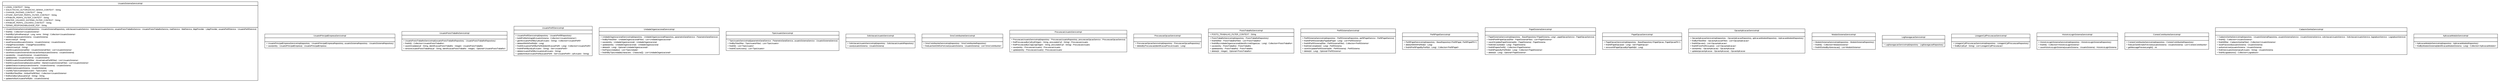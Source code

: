 #!/usr/local/bin/dot
#
# Class diagram 
# Generated by UMLGraph version R5_6 (http://www.umlgraph.org/)
#

digraph G {
	edge [fontname="arial",fontsize=10,labelfontname="arial",labelfontsize=10];
	node [fontname="arial",fontsize=10,shape=plaintext];
	nodesep=0.25;
	ranksep=0.5;
	// br.gov.to.sefaz.seg.business.gestao.service.impl.UsuarioSistemaServiceImpl
	c5210 [label=<<table title="br.gov.to.sefaz.seg.business.gestao.service.impl.UsuarioSistemaServiceImpl" border="0" cellborder="1" cellspacing="0" cellpadding="2" port="p" href="./UsuarioSistemaServiceImpl.html">
		<tr><td><table border="0" cellspacing="0" cellpadding="1">
<tr><td align="center" balign="center"> UsuarioSistemaServiceImpl </td></tr>
		</table></td></tr>
		<tr><td><table border="0" cellspacing="0" cellpadding="1">
<tr><td align="left" balign="left"> + LOGIN_CONTEXT : String </td></tr>
<tr><td align="left" balign="left"> + SOLICITACAO_AUTORIZACAO_SENHA_CONTEXT : String </td></tr>
<tr><td align="left" balign="left"> + CHANGE_PASSWD_CONTEXT : String </td></tr>
<tr><td align="left" balign="left"> + ATIVAR_INATIVAR_PERFIL_FILTER_CONTEXT : String </td></tr>
<tr><td align="left" balign="left"> + ATRIBUIR_PERFIL_FILTER_CONTEXT : String </td></tr>
<tr><td align="left" balign="left"> + MANTER_USUARIO_SISTEMA_FILTER_CONTEXT : String </td></tr>
<tr><td align="left" balign="left"> + ATRIBUIR_PERFIL_USUARIO_CONTEXT : String </td></tr>
<tr><td align="left" balign="left"> + TERMO_RESPONSABILIDADE_PDF : String </td></tr>
		</table></td></tr>
		<tr><td><table border="0" cellspacing="0" cellpadding="1">
<tr><td align="left" balign="left"> + UsuarioSistemaServiceImpl(repository : UsuarioSistemaRepository, solicitacaoUsuarioService : SolicitacaoUsuarioService, usuarioPostoTrabalhoService : UsuarioPostoTrabalhoService, mailService : MailService, ldapProvider : LdapProvider, usuarioPerfilService : UsuarioPerfilService) </td></tr>
<tr><td align="left" balign="left"> + findAll() : Collection&lt;UsuarioSistema&gt; </td></tr>
<tr><td align="left" balign="left"> + findAllByCpfAndName(cpf : Long, nome : String) : Collection&lt;UsuarioSistema&gt; </td></tr>
<tr><td align="left" balign="left"> + validateLogin(usuarioSistema : UsuarioSistema) </td></tr>
<tr><td align="left" balign="left"> + blockUser(cpf : String) </td></tr>
<tr><td align="left" balign="left"> + resetPassword(usuarioSistema : UsuarioSistema) : UsuarioSistema </td></tr>
<tr><td align="left" balign="left"> + changePassword(dto : ChangePasswordDto) </td></tr>
<tr><td align="left" balign="left"> + unblockUser(cpf : String) </td></tr>
<tr><td align="left" balign="left"> + findAllUsuarioSistema(filter : UsuarioSistemaFilter) : List&lt;UsuarioSistema&gt; </td></tr>
<tr><td align="left" balign="left"> + saveNewUsuarioSistemaSolicitacaoSenha(usuarioSistema : UsuarioSistema) </td></tr>
<tr><td align="left" balign="left"> + save(entity : UsuarioSistema) : UsuarioSistema </td></tr>
<tr><td align="left" balign="left"> + update(entity : UsuarioSistema) : UsuarioSistema </td></tr>
<tr><td align="left" balign="left"> + findAllUsuarioSistemaPerfil(filter : AtivarInativarPerfilFilter) : List&lt;UsuarioSistema&gt; </td></tr>
<tr><td align="left" balign="left"> + findAllUsuarioSistemaManutencao(filter : ManterUsuarioSistemaFilter) : List&lt;UsuarioSistema&gt; </td></tr>
<tr><td align="left" balign="left"> + updateStatusUsuario(usuarioSistema : UsuarioSistema) : UsuarioSistema </td></tr>
<tr><td align="left" balign="left"> + enableUser(usuarioSistema : UsuarioSistema) </td></tr>
<tr><td align="left" balign="left"> + countByTipoUsuario(tipoUsuario : TipoUsuario) : Long </td></tr>
<tr><td align="left" balign="left"> + findAllByFilter(filter : AtribuirPerfilFilter) : Collection&lt;UsuarioSistema&gt; </td></tr>
<tr><td align="left" balign="left"> + findNomeByCpf(usuarioCpf : String) : String </td></tr>
<tr><td align="left" balign="left"> + updateAtribuirUsuarioPerfil(dto : UsuarioSistema) </td></tr>
		</table></td></tr>
		</table>>, URL="./UsuarioSistemaServiceImpl.html", fontname="arial", fontcolor="black", fontsize=10.0];
	// br.gov.to.sefaz.seg.business.gestao.service.impl.UsuarioPrincipalEmpresaServiceImpl
	c5211 [label=<<table title="br.gov.to.sefaz.seg.business.gestao.service.impl.UsuarioPrincipalEmpresaServiceImpl" border="0" cellborder="1" cellspacing="0" cellpadding="2" port="p" href="./UsuarioPrincipalEmpresaServiceImpl.html">
		<tr><td><table border="0" cellspacing="0" cellpadding="1">
<tr><td align="center" balign="center"> UsuarioPrincipalEmpresaServiceImpl </td></tr>
		</table></td></tr>
		<tr><td><table border="0" cellspacing="0" cellpadding="1">
<tr><td align="left" balign="left">  </td></tr>
		</table></td></tr>
		<tr><td><table border="0" cellspacing="0" cellpadding="1">
<tr><td align="left" balign="left"> + UsuarioPrincipalEmpresaServiceImpl(repository : UsuarioPrincipalEmpresaRepository, usuarioSistemaRepository : UsuarioSistemaRepository) </td></tr>
<tr><td align="left" balign="left"> + save(entity : UsuarioPrincipalEmpresa) : UsuarioPrincipalEmpresa </td></tr>
		</table></td></tr>
		</table>>, URL="./UsuarioPrincipalEmpresaServiceImpl.html", fontname="arial", fontcolor="black", fontsize=10.0];
	// br.gov.to.sefaz.seg.business.gestao.service.impl.UsuarioPostoTrabalhoServiceImpl
	c5212 [label=<<table title="br.gov.to.sefaz.seg.business.gestao.service.impl.UsuarioPostoTrabalhoServiceImpl" border="0" cellborder="1" cellspacing="0" cellpadding="2" port="p" href="./UsuarioPostoTrabalhoServiceImpl.html">
		<tr><td><table border="0" cellspacing="0" cellpadding="1">
<tr><td align="center" balign="center"> UsuarioPostoTrabalhoServiceImpl </td></tr>
		</table></td></tr>
		<tr><td><table border="0" cellspacing="0" cellpadding="1">
<tr><td align="left" balign="left">  </td></tr>
		</table></td></tr>
		<tr><td><table border="0" cellspacing="0" cellpadding="1">
<tr><td align="left" balign="left"> + UsuarioPostoTrabalhoServiceImpl(usuarioPostoTrabalhoRepository : UsuarioPostoTrabalhoRepository) </td></tr>
<tr><td align="left" balign="left"> + findAll() : Collection&lt;UsuarioPostoTrabalho&gt; </td></tr>
<tr><td align="left" balign="left"> + saveOrUpdate(cpf : String, identificacaoPostoTrabalho : Integer) : UsuarioPostoTrabalho </td></tr>
<tr><td align="left" balign="left"> + removeUsuarioPostoTrabalho(cpf : String, identificacaoPostoTrabalho : Integer) : Optional&lt;UsuarioPostoTrabalho&gt; </td></tr>
		</table></td></tr>
		</table>>, URL="./UsuarioPostoTrabalhoServiceImpl.html", fontname="arial", fontcolor="black", fontsize=10.0];
	// br.gov.to.sefaz.seg.business.gestao.service.impl.UsuarioPerfilServiceImpl
	c5213 [label=<<table title="br.gov.to.sefaz.seg.business.gestao.service.impl.UsuarioPerfilServiceImpl" border="0" cellborder="1" cellspacing="0" cellpadding="2" port="p" href="./UsuarioPerfilServiceImpl.html">
		<tr><td><table border="0" cellspacing="0" cellpadding="1">
<tr><td align="center" balign="center"> UsuarioPerfilServiceImpl </td></tr>
		</table></td></tr>
		<tr><td><table border="0" cellspacing="0" cellpadding="1">
<tr><td align="left" balign="left">  </td></tr>
		</table></td></tr>
		<tr><td><table border="0" cellspacing="0" cellpadding="1">
<tr><td align="left" balign="left"> + UsuarioPerfilServiceImpl(repository : UsuarioPerfilRepository) </td></tr>
<tr><td align="left" balign="left"> + buildProfileString(allUsuarioSistema : Collection&lt;UsuarioSistema&gt;) </td></tr>
<tr><td align="left" balign="left"> + getAllUsuarioPerfilByCpf(cpfUsuario : String) : Collection&lt;UsuarioPerfil&gt; </td></tr>
<tr><td align="left" balign="left"> + deleteAllWithPerfilId(id : Long) </td></tr>
<tr><td align="left" balign="left"> + findAllUsuariosPerfilByPerfilId(identificacaoPerfil : Long) : Collection&lt;UsuarioPerfil&gt; </td></tr>
<tr><td align="left" balign="left"> + findAllPerfilById(cpfUsuario : String) : Set&lt;UsuarioPerfil&gt; </td></tr>
<tr><td align="left" balign="left"> + deleteUsuarioPerfilByUsuario(cpfUsuario : String) </td></tr>
<tr><td align="left" balign="left"> + updateAtribuirUsuarioPerfil(usuarioPerfil : Set&lt;UsuarioPerfil&gt;, cpfUsuario : String) </td></tr>
		</table></td></tr>
		</table>>, URL="./UsuarioPerfilServiceImpl.html", fontname="arial", fontcolor="black", fontsize=10.0];
	// br.gov.to.sefaz.seg.business.gestao.service.impl.UnidadeOrganizacionalServiceImpl
	c5214 [label=<<table title="br.gov.to.sefaz.seg.business.gestao.service.impl.UnidadeOrganizacionalServiceImpl" border="0" cellborder="1" cellspacing="0" cellpadding="2" port="p" href="./UnidadeOrganizacionalServiceImpl.html">
		<tr><td><table border="0" cellspacing="0" cellpadding="1">
<tr><td align="center" balign="center"> UnidadeOrganizacionalServiceImpl </td></tr>
		</table></td></tr>
		<tr><td><table border="0" cellspacing="0" cellpadding="1">
<tr><td align="left" balign="left">  </td></tr>
		</table></td></tr>
		<tr><td><table border="0" cellspacing="0" cellpadding="1">
<tr><td align="left" balign="left"> + UnidadeOrganizacionalServiceImpl(repository : UnidadeOrganizacionalRepository, parametroGeralService : ParametroGeralService) </td></tr>
<tr><td align="left" balign="left"> + findByFilter(filter : UnidadeOrganizacionalFilter) : List&lt;UnidadeOrganizacional&gt; </td></tr>
<tr><td align="left" balign="left"> + save(entity : UnidadeOrganizacional) : UnidadeOrganizacional </td></tr>
<tr><td align="left" balign="left"> + update(entity : UnidadeOrganizacional) : UnidadeOrganizacional </td></tr>
<tr><td align="left" balign="left"> + delete(id : Long) : Optional&lt;UnidadeOrganizacional&gt; </td></tr>
<tr><td align="left" balign="left"> + findTiposUnidades() : List&lt;TipoUnidade&gt; </td></tr>
<tr><td align="left" balign="left"> + findAllByTipoUnidade(characters : Character[]) : List&lt;UnidadeOrganizacional&gt; </td></tr>
		</table></td></tr>
		</table>>, URL="./UnidadeOrganizacionalServiceImpl.html", fontname="arial", fontcolor="black", fontsize=10.0];
	// br.gov.to.sefaz.seg.business.gestao.service.impl.TipoUsuarioServiceImpl
	c5215 [label=<<table title="br.gov.to.sefaz.seg.business.gestao.service.impl.TipoUsuarioServiceImpl" border="0" cellborder="1" cellspacing="0" cellpadding="2" port="p" href="./TipoUsuarioServiceImpl.html">
		<tr><td><table border="0" cellspacing="0" cellpadding="1">
<tr><td align="center" balign="center"> TipoUsuarioServiceImpl </td></tr>
		</table></td></tr>
		<tr><td><table border="0" cellspacing="0" cellpadding="1">
<tr><td align="left" balign="left">  </td></tr>
		</table></td></tr>
		<tr><td><table border="0" cellspacing="0" cellpadding="1">
<tr><td align="left" balign="left"> + TipoUsuarioServiceImpl(parametroGeralService : ParametroGeralService, usuarioSistemaService : UsuarioSistemaService) </td></tr>
<tr><td align="left" balign="left"> + findByFilter(filter : TipoUsuarioFilter) : List&lt;TipoUsuario&gt; </td></tr>
<tr><td align="left" balign="left"> + findAll() : List&lt;TipoUsuario&gt; </td></tr>
<tr><td align="left" balign="left"> + findAllCountUsers() : List&lt;TipoUsuario&gt; </td></tr>
		</table></td></tr>
		</table>>, URL="./TipoUsuarioServiceImpl.html", fontname="arial", fontcolor="black", fontsize=10.0];
	// br.gov.to.sefaz.seg.business.gestao.service.impl.SolicitacaoUsuarioServiceImpl
	c5216 [label=<<table title="br.gov.to.sefaz.seg.business.gestao.service.impl.SolicitacaoUsuarioServiceImpl" border="0" cellborder="1" cellspacing="0" cellpadding="2" port="p" href="./SolicitacaoUsuarioServiceImpl.html">
		<tr><td><table border="0" cellspacing="0" cellpadding="1">
<tr><td align="center" balign="center"> SolicitacaoUsuarioServiceImpl </td></tr>
		</table></td></tr>
		<tr><td><table border="0" cellspacing="0" cellpadding="1">
<tr><td align="left" balign="left">  </td></tr>
		</table></td></tr>
		<tr><td><table border="0" cellspacing="0" cellpadding="1">
<tr><td align="left" balign="left"> + SolicitacaoUsuarioServiceImpl(repository : SolicitacaoUsuarioRepository) </td></tr>
<tr><td align="left" balign="left"> + save(usuarioSistema : UsuarioSistema) </td></tr>
		</table></td></tr>
		</table>>, URL="./SolicitacaoUsuarioServiceImpl.html", fontname="arial", fontcolor="black", fontsize=10.0];
	// br.gov.to.sefaz.seg.business.gestao.service.impl.SmsContribuinteServiceImpl
	c5217 [label=<<table title="br.gov.to.sefaz.seg.business.gestao.service.impl.SmsContribuinteServiceImpl" border="0" cellborder="1" cellspacing="0" cellpadding="2" port="p" href="./SmsContribuinteServiceImpl.html">
		<tr><td><table border="0" cellspacing="0" cellpadding="1">
<tr><td align="center" balign="center"> SmsContribuinteServiceImpl </td></tr>
		</table></td></tr>
		<tr><td><table border="0" cellspacing="0" cellpadding="1">
<tr><td align="left" balign="left">  </td></tr>
		</table></td></tr>
		<tr><td><table border="0" cellspacing="0" cellpadding="1">
<tr><td align="left" balign="left"> + SmsContribuinteServiceImpl(repository : SmsContribuinteRepository) </td></tr>
<tr><td align="left" balign="left"> + findLastSentSMSsForUser(usuarioSistema : UsuarioSistema) : List&lt;SmsContribuinte&gt; </td></tr>
		</table></td></tr>
		</table>>, URL="./SmsContribuinteServiceImpl.html", fontname="arial", fontcolor="black", fontsize=10.0];
	// br.gov.to.sefaz.seg.business.gestao.service.impl.ProcuracaoUsuarioServiceImpl
	c5218 [label=<<table title="br.gov.to.sefaz.seg.business.gestao.service.impl.ProcuracaoUsuarioServiceImpl" border="0" cellborder="1" cellspacing="0" cellpadding="2" port="p" href="./ProcuracaoUsuarioServiceImpl.html">
		<tr><td><table border="0" cellspacing="0" cellpadding="1">
<tr><td align="center" balign="center"> ProcuracaoUsuarioServiceImpl </td></tr>
		</table></td></tr>
		<tr><td><table border="0" cellspacing="0" cellpadding="1">
<tr><td align="left" balign="left">  </td></tr>
		</table></td></tr>
		<tr><td><table border="0" cellspacing="0" cellpadding="1">
<tr><td align="left" balign="left"> + ProcuracaoUsuarioServiceImpl(repository : ProcuracaoUsuarioRepository, procuracaoOpcaoService : ProcuracaoOpcaoService) </td></tr>
<tr><td align="left" balign="left"> + findProcuracaoByCpf(cpfOrigem : String, procuradorCpf : String) : ProcuracaoUsuario </td></tr>
<tr><td align="left" balign="left"> + findProcuracaoByCnpj(cnpjOrigem : String, procuradorCpf : String) : ProcuracaoUsuario </td></tr>
<tr><td align="left" balign="left"> + save(entity : ProcuracaoUsuario) : ProcuracaoUsuario </td></tr>
<tr><td align="left" balign="left"> + update(entity : ProcuracaoUsuario) : ProcuracaoUsuario </td></tr>
		</table></td></tr>
		</table>>, URL="./ProcuracaoUsuarioServiceImpl.html", fontname="arial", fontcolor="black", fontsize=10.0];
	// br.gov.to.sefaz.seg.business.gestao.service.impl.ProcuracaoOpcaoServiceImpl
	c5219 [label=<<table title="br.gov.to.sefaz.seg.business.gestao.service.impl.ProcuracaoOpcaoServiceImpl" border="0" cellborder="1" cellspacing="0" cellpadding="2" port="p" href="./ProcuracaoOpcaoServiceImpl.html">
		<tr><td><table border="0" cellspacing="0" cellpadding="1">
<tr><td align="center" balign="center"> ProcuracaoOpcaoServiceImpl </td></tr>
		</table></td></tr>
		<tr><td><table border="0" cellspacing="0" cellpadding="1">
<tr><td align="left" balign="left">  </td></tr>
		</table></td></tr>
		<tr><td><table border="0" cellspacing="0" cellpadding="1">
<tr><td align="left" balign="left"> + ProcuracaoOpcaoServiceImpl(repository : ProcuracaoOpcaoRepository) </td></tr>
<tr><td align="left" balign="left"> + deleteByProcuracao(identificacaoProcurUsuario : Long) </td></tr>
		</table></td></tr>
		</table>>, URL="./ProcuracaoOpcaoServiceImpl.html", fontname="arial", fontcolor="black", fontsize=10.0];
	// br.gov.to.sefaz.seg.business.gestao.service.impl.PostoTrabalhoServiceImpl
	c5220 [label=<<table title="br.gov.to.sefaz.seg.business.gestao.service.impl.PostoTrabalhoServiceImpl" border="0" cellborder="1" cellspacing="0" cellpadding="2" port="p" href="./PostoTrabalhoServiceImpl.html">
		<tr><td><table border="0" cellspacing="0" cellpadding="1">
<tr><td align="center" balign="center"> PostoTrabalhoServiceImpl </td></tr>
		</table></td></tr>
		<tr><td><table border="0" cellspacing="0" cellpadding="1">
<tr><td align="left" balign="left"> + POSTO_TRABALHO_FILTER_CONTEXT : String </td></tr>
		</table></td></tr>
		<tr><td><table border="0" cellspacing="0" cellpadding="1">
<tr><td align="left" balign="left"> + PostoTrabalhoServiceImpl(repository : PostoTrabalhoRepository) </td></tr>
<tr><td align="left" balign="left"> + findAll(filter : PostoTrabalhoFilter) : List&lt;PostoTrabalho&gt; </td></tr>
<tr><td align="left" balign="left"> + findAllByUnidadeOrganizacional(identificUnidOrganizac : Long) : Collection&lt;PostoTrabalho&gt; </td></tr>
<tr><td align="left" balign="left"> + save(entity : PostoTrabalho) : PostoTrabalho </td></tr>
<tr><td align="left" balign="left"> + update(entity : PostoTrabalho) : PostoTrabalho </td></tr>
<tr><td align="left" balign="left"> + delete(id : Integer) : Optional&lt;PostoTrabalho&gt; </td></tr>
		</table></td></tr>
		</table>>, URL="./PostoTrabalhoServiceImpl.html", fontname="arial", fontcolor="black", fontsize=10.0];
	// br.gov.to.sefaz.seg.business.gestao.service.impl.PerfilSistemaServiceImpl
	c5221 [label=<<table title="br.gov.to.sefaz.seg.business.gestao.service.impl.PerfilSistemaServiceImpl" border="0" cellborder="1" cellspacing="0" cellpadding="2" port="p" href="./PerfilSistemaServiceImpl.html">
		<tr><td><table border="0" cellspacing="0" cellpadding="1">
<tr><td align="center" balign="center"> PerfilSistemaServiceImpl </td></tr>
		</table></td></tr>
		<tr><td><table border="0" cellspacing="0" cellpadding="1">
<tr><td align="left" balign="left">  </td></tr>
		</table></td></tr>
		<tr><td><table border="0" cellspacing="0" cellpadding="1">
<tr><td align="left" balign="left"> + PerfilSistemaServiceImpl(repository : PerfilSistemaRepository, perfilPapelService : PerfilPapelService) </td></tr>
<tr><td align="left" balign="left"> + findAllPerfilSistemaByPapel(idPapel : Long) : List&lt;PerfilSistema&gt; </td></tr>
<tr><td align="left" balign="left"> + findAllPerfilSistema(filter : PerfilSistemaFilter) : Collection&lt;PerfilSistema&gt; </td></tr>
<tr><td align="left" balign="left"> + findOneComplete(id : Long) : PerfilSistema </td></tr>
<tr><td align="left" balign="left"> + saveOrUpdatePerfilSistema(dto : PerfilSistema) : PerfilSistema </td></tr>
<tr><td align="left" balign="left"> + delete(id : Long) : Optional&lt;PerfilSistema&gt; </td></tr>
		</table></td></tr>
		</table>>, URL="./PerfilSistemaServiceImpl.html", fontname="arial", fontcolor="black", fontsize=10.0];
	// br.gov.to.sefaz.seg.business.gestao.service.impl.PerfilPapelServiceImpl
	c5222 [label=<<table title="br.gov.to.sefaz.seg.business.gestao.service.impl.PerfilPapelServiceImpl" border="0" cellborder="1" cellspacing="0" cellpadding="2" port="p" href="./PerfilPapelServiceImpl.html">
		<tr><td><table border="0" cellspacing="0" cellpadding="1">
<tr><td align="center" balign="center"> PerfilPapelServiceImpl </td></tr>
		</table></td></tr>
		<tr><td><table border="0" cellspacing="0" cellpadding="1">
<tr><td align="left" balign="left">  </td></tr>
		</table></td></tr>
		<tr><td><table border="0" cellspacing="0" cellpadding="1">
<tr><td align="left" balign="left"> + PerfilPapelServiceImpl(repository : BaseRepository&lt;PerfilPapel, PerfilPapelPK&gt;) </td></tr>
<tr><td align="left" balign="left"> + deleteAllWithPerfilId(id : Long) </td></tr>
<tr><td align="left" balign="left"> + findAllPerfilPapelByPerfil(id : Long) : Collection&lt;PerfilPapel&gt; </td></tr>
		</table></td></tr>
		</table>>, URL="./PerfilPapelServiceImpl.html", fontname="arial", fontcolor="black", fontsize=10.0];
	// br.gov.to.sefaz.seg.business.gestao.service.impl.PapelSistemaServiceImpl
	c5223 [label=<<table title="br.gov.to.sefaz.seg.business.gestao.service.impl.PapelSistemaServiceImpl" border="0" cellborder="1" cellspacing="0" cellpadding="2" port="p" href="./PapelSistemaServiceImpl.html">
		<tr><td><table border="0" cellspacing="0" cellpadding="1">
<tr><td align="center" balign="center"> PapelSistemaServiceImpl </td></tr>
		</table></td></tr>
		<tr><td><table border="0" cellspacing="0" cellpadding="1">
<tr><td align="left" balign="left">  </td></tr>
		</table></td></tr>
		<tr><td><table border="0" cellspacing="0" cellpadding="1">
<tr><td align="left" balign="left"> + PapelSistemaServiceImpl(repository : BaseRepository&lt;PapelSistema, Long&gt;, papelOpcaoService : PapelOpcaoService) </td></tr>
<tr><td align="left" balign="left"> + findAllPerfilPapelOpcao(filter : PapelSistemaFilter) : List&lt;PapelSistema&gt; </td></tr>
<tr><td align="left" balign="left"> + saveOrUpdatePapelSistema(dto : PapelSistema) : PapelSistema </td></tr>
<tr><td align="left" balign="left"> + findOneCounted(id : Long) : PapelSistema </td></tr>
<tr><td align="left" balign="left"> + findAllPapeisPerfil() : Collection&lt;PapelSistema&gt; </td></tr>
<tr><td align="left" balign="left"> + findAllPapeisByPerfilId(id : Long) : Collection&lt;PapelSistema&gt; </td></tr>
<tr><td align="left" balign="left"> + delete(id : Long) : Optional&lt;PapelSistema&gt; </td></tr>
		</table></td></tr>
		</table>>, URL="./PapelSistemaServiceImpl.html", fontname="arial", fontcolor="black", fontsize=10.0];
	// br.gov.to.sefaz.seg.business.gestao.service.impl.PapelOpcaoServiceImpl
	c5224 [label=<<table title="br.gov.to.sefaz.seg.business.gestao.service.impl.PapelOpcaoServiceImpl" border="0" cellborder="1" cellspacing="0" cellpadding="2" port="p" href="./PapelOpcaoServiceImpl.html">
		<tr><td><table border="0" cellspacing="0" cellpadding="1">
<tr><td align="center" balign="center"> PapelOpcaoServiceImpl </td></tr>
		</table></td></tr>
		<tr><td><table border="0" cellspacing="0" cellpadding="1">
<tr><td align="left" balign="left">  </td></tr>
		</table></td></tr>
		<tr><td><table border="0" cellspacing="0" cellpadding="1">
<tr><td align="left" balign="left"> + PapelOpcaoServiceImpl(repository : BaseRepository&lt;PapelOpcao, PapelOpcaoPK&gt;) </td></tr>
<tr><td align="left" balign="left"> + findAllPapelOpcao(id : Long) : Set&lt;PapelOpcao&gt; </td></tr>
<tr><td align="left" balign="left"> + removeAllPapelOpcaoByPapelId(id : Long) </td></tr>
		</table></td></tr>
		</table>>, URL="./PapelOpcaoServiceImpl.html", fontname="arial", fontcolor="black", fontsize=10.0];
	// br.gov.to.sefaz.seg.business.gestao.service.impl.OpcaoAplicacaoServiceImpl
	c5225 [label=<<table title="br.gov.to.sefaz.seg.business.gestao.service.impl.OpcaoAplicacaoServiceImpl" border="0" cellborder="1" cellspacing="0" cellpadding="2" port="p" href="./OpcaoAplicacaoServiceImpl.html">
		<tr><td><table border="0" cellspacing="0" cellpadding="1">
<tr><td align="center" balign="center"> OpcaoAplicacaoServiceImpl </td></tr>
		</table></td></tr>
		<tr><td><table border="0" cellspacing="0" cellpadding="1">
<tr><td align="left" balign="left">  </td></tr>
		</table></td></tr>
		<tr><td><table border="0" cellspacing="0" cellpadding="1">
<tr><td align="left" balign="left"> + OpcaoAplicacaoServiceImpl(repository : OpcaoAplicacaoRepository, aplicacaoModuloRepository : AplicacaoModuloRepository) </td></tr>
<tr><td align="left" balign="left"> + findByFilter(filter : OpcaoAplicacaoFilter) : List&lt;OpcaoAplicacao&gt; </td></tr>
<tr><td align="left" balign="left"> + findAllOpcoes() : List&lt;OpcaoAplicacao&gt; </td></tr>
<tr><td align="left" balign="left"> + findAllFromPerfilUsuario() : List&lt;OpcaoAplicacao&gt; </td></tr>
<tr><td align="left" balign="left"> + save(entity : OpcaoAplicacao) : OpcaoAplicacao </td></tr>
<tr><td align="left" balign="left"> + update(opcaoAplicacao : OpcaoAplicacao) : OpcaoAplicacao </td></tr>
		</table></td></tr>
		</table>>, URL="./OpcaoAplicacaoServiceImpl.html", fontname="arial", fontcolor="black", fontsize=10.0];
	// br.gov.to.sefaz.seg.business.gestao.service.impl.ModuloSistemaServiceImpl
	c5226 [label=<<table title="br.gov.to.sefaz.seg.business.gestao.service.impl.ModuloSistemaServiceImpl" border="0" cellborder="1" cellspacing="0" cellpadding="2" port="p" href="./ModuloSistemaServiceImpl.html">
		<tr><td><table border="0" cellspacing="0" cellpadding="1">
<tr><td align="center" balign="center"> ModuloSistemaServiceImpl </td></tr>
		</table></td></tr>
		<tr><td><table border="0" cellspacing="0" cellpadding="1">
<tr><td align="left" balign="left">  </td></tr>
		</table></td></tr>
		<tr><td><table border="0" cellspacing="0" cellpadding="1">
<tr><td align="left" balign="left"> + ModuloSistemaServiceImpl(repository : ModuloSistemaRepository) </td></tr>
<tr><td align="left" balign="left"> + findAll() : Collection&lt;ModuloSistema&gt; </td></tr>
<tr><td align="left" balign="left"> + findAllSortedByAbreviacao() : List&lt;ModuloSistema&gt; </td></tr>
		</table></td></tr>
		</table>>, URL="./ModuloSistemaServiceImpl.html", fontname="arial", fontcolor="black", fontsize=10.0];
	// br.gov.to.sefaz.seg.business.gestao.service.impl.LogNavegacaoServiceImpl
	c5227 [label=<<table title="br.gov.to.sefaz.seg.business.gestao.service.impl.LogNavegacaoServiceImpl" border="0" cellborder="1" cellspacing="0" cellpadding="2" port="p" href="./LogNavegacaoServiceImpl.html">
		<tr><td><table border="0" cellspacing="0" cellpadding="1">
<tr><td align="center" balign="center"> LogNavegacaoServiceImpl </td></tr>
		</table></td></tr>
		<tr><td><table border="0" cellspacing="0" cellpadding="1">
<tr><td align="left" balign="left">  </td></tr>
		</table></td></tr>
		<tr><td><table border="0" cellspacing="0" cellpadding="1">
<tr><td align="left" balign="left"> + LogNavegacaoServiceImpl(repository : LogNavegacaoRepository) </td></tr>
		</table></td></tr>
		</table>>, URL="./LogNavegacaoServiceImpl.html", fontname="arial", fontcolor="black", fontsize=10.0];
	// br.gov.to.sefaz.seg.business.gestao.service.impl.ListagemCpfProcuracaoServiceImpl
	c5228 [label=<<table title="br.gov.to.sefaz.seg.business.gestao.service.impl.ListagemCpfProcuracaoServiceImpl" border="0" cellborder="1" cellspacing="0" cellpadding="2" port="p" href="./ListagemCpfProcuracaoServiceImpl.html">
		<tr><td><table border="0" cellspacing="0" cellpadding="1">
<tr><td align="center" balign="center"> ListagemCpfProcuracaoServiceImpl </td></tr>
		</table></td></tr>
		<tr><td><table border="0" cellspacing="0" cellpadding="1">
<tr><td align="left" balign="left">  </td></tr>
		</table></td></tr>
		<tr><td><table border="0" cellspacing="0" cellpadding="1">
<tr><td align="left" balign="left"> + ListagemCpfProcuracaoServiceImpl(repository : ListagemCpfProcuracaoRepository) </td></tr>
<tr><td align="left" balign="left"> + findByCpf(cpf : String) : List&lt;ListagemCpfProcuracao&gt; </td></tr>
		</table></td></tr>
		</table>>, URL="./ListagemCpfProcuracaoServiceImpl.html", fontname="arial", fontcolor="black", fontsize=10.0];
	// br.gov.to.sefaz.seg.business.gestao.service.impl.HistoricoLoginSistemaServiceImpl
	c5229 [label=<<table title="br.gov.to.sefaz.seg.business.gestao.service.impl.HistoricoLoginSistemaServiceImpl" border="0" cellborder="1" cellspacing="0" cellpadding="2" port="p" href="./HistoricoLoginSistemaServiceImpl.html">
		<tr><td><table border="0" cellspacing="0" cellpadding="1">
<tr><td align="center" balign="center"> HistoricoLoginSistemaServiceImpl </td></tr>
		</table></td></tr>
		<tr><td><table border="0" cellspacing="0" cellpadding="1">
<tr><td align="left" balign="left">  </td></tr>
		</table></td></tr>
		<tr><td><table border="0" cellspacing="0" cellpadding="1">
<tr><td align="left" balign="left"> + HistoricoLoginSistemaServiceImpl(repository : HistoricoLoginSistemaRepository) </td></tr>
<tr><td align="left" balign="left"> + findAll() : Collection&lt;HistoricoLoginSistema&gt; </td></tr>
<tr><td align="left" balign="left"> + saveHistoricoLoginSistema(usuarioSistema : UsuarioSistema) : HistoricoLoginSistema </td></tr>
		</table></td></tr>
		</table>>, URL="./HistoricoLoginSistemaServiceImpl.html", fontname="arial", fontcolor="black", fontsize=10.0];
	// br.gov.to.sefaz.seg.business.gestao.service.impl.CorreioContribuinteServiceImpl
	c5230 [label=<<table title="br.gov.to.sefaz.seg.business.gestao.service.impl.CorreioContribuinteServiceImpl" border="0" cellborder="1" cellspacing="0" cellpadding="2" port="p" href="./CorreioContribuinteServiceImpl.html">
		<tr><td><table border="0" cellspacing="0" cellpadding="1">
<tr><td align="center" balign="center"> CorreioContribuinteServiceImpl </td></tr>
		</table></td></tr>
		<tr><td><table border="0" cellspacing="0" cellpadding="1">
<tr><td align="left" balign="left">  </td></tr>
		</table></td></tr>
		<tr><td><table border="0" cellspacing="0" cellpadding="1">
<tr><td align="left" balign="left"> + CorreioContribuinteServiceImpl(repository : CorreioContribuinteRepository) </td></tr>
<tr><td align="left" balign="left"> + findLastSentEmailsForUser(usuarioSistema : UsuarioSistema) : List&lt;CorreioContribuinte&gt; </td></tr>
<tr><td align="left" balign="left"> + getMessagePreviewLength() : int </td></tr>
		</table></td></tr>
		</table>>, URL="./CorreioContribuinteServiceImpl.html", fontname="arial", fontcolor="black", fontsize=10.0];
	// br.gov.to.sefaz.seg.business.gestao.service.impl.CadastroSenhaServiceImpl
	c5231 [label=<<table title="br.gov.to.sefaz.seg.business.gestao.service.impl.CadastroSenhaServiceImpl" border="0" cellborder="1" cellspacing="0" cellpadding="2" port="p" href="./CadastroSenhaServiceImpl.html">
		<tr><td><table border="0" cellspacing="0" cellpadding="1">
<tr><td align="center" balign="center"> CadastroSenhaServiceImpl </td></tr>
		</table></td></tr>
		<tr><td><table border="0" cellspacing="0" cellpadding="1">
<tr><td align="left" balign="left">  </td></tr>
		</table></td></tr>
		<tr><td><table border="0" cellspacing="0" cellpadding="1">
<tr><td align="left" balign="left"> + CadastroSenhaServiceImpl(repository : UsuarioSistemaRepository, usuarioSistemaService : UsuarioSistemaService, solicitacaoUsuarioService : SolicitacaoUsuarioService, logradouroService : LogradouroService) </td></tr>
<tr><td align="left" balign="left"> + findAll() : Collection&lt;UsuarioSistema&gt; </td></tr>
<tr><td align="left" balign="left"> + findAll(filter : CadastroSenhaFilter) : Collection&lt;UsuarioSistema&gt; </td></tr>
<tr><td align="left" balign="left"> + resetPassword(usuarioSistema : UsuarioSistema) </td></tr>
<tr><td align="left" balign="left"> + authorizeUser(usuarioSistema : UsuarioSistema) </td></tr>
<tr><td align="left" balign="left"> + findOneUsuarioSistema(cpfUsuario : String) : UsuarioSistema </td></tr>
<tr><td align="left" balign="left"> + findAllLogradouros() : Collection&lt;Logradouro&gt; </td></tr>
		</table></td></tr>
		</table>>, URL="./CadastroSenhaServiceImpl.html", fontname="arial", fontcolor="black", fontsize=10.0];
	// br.gov.to.sefaz.seg.business.gestao.service.impl.AplicacaoModuloServiceImpl
	c5232 [label=<<table title="br.gov.to.sefaz.seg.business.gestao.service.impl.AplicacaoModuloServiceImpl" border="0" cellborder="1" cellspacing="0" cellpadding="2" port="p" href="./AplicacaoModuloServiceImpl.html">
		<tr><td><table border="0" cellspacing="0" cellpadding="1">
<tr><td align="center" balign="center"> AplicacaoModuloServiceImpl </td></tr>
		</table></td></tr>
		<tr><td><table border="0" cellspacing="0" cellpadding="1">
<tr><td align="left" balign="left">  </td></tr>
		</table></td></tr>
		<tr><td><table border="0" cellspacing="0" cellpadding="1">
<tr><td align="left" balign="left"> + AplicacaoModuloServiceImpl(repository : AplicacaoModuloRepository) </td></tr>
<tr><td align="left" balign="left"> + findByModuloSistema(identificacaoModuloSistema : Long) : Collection&lt;AplicacaoModulo&gt; </td></tr>
		</table></td></tr>
		</table>>, URL="./AplicacaoModuloServiceImpl.html", fontname="arial", fontcolor="black", fontsize=10.0];
}

